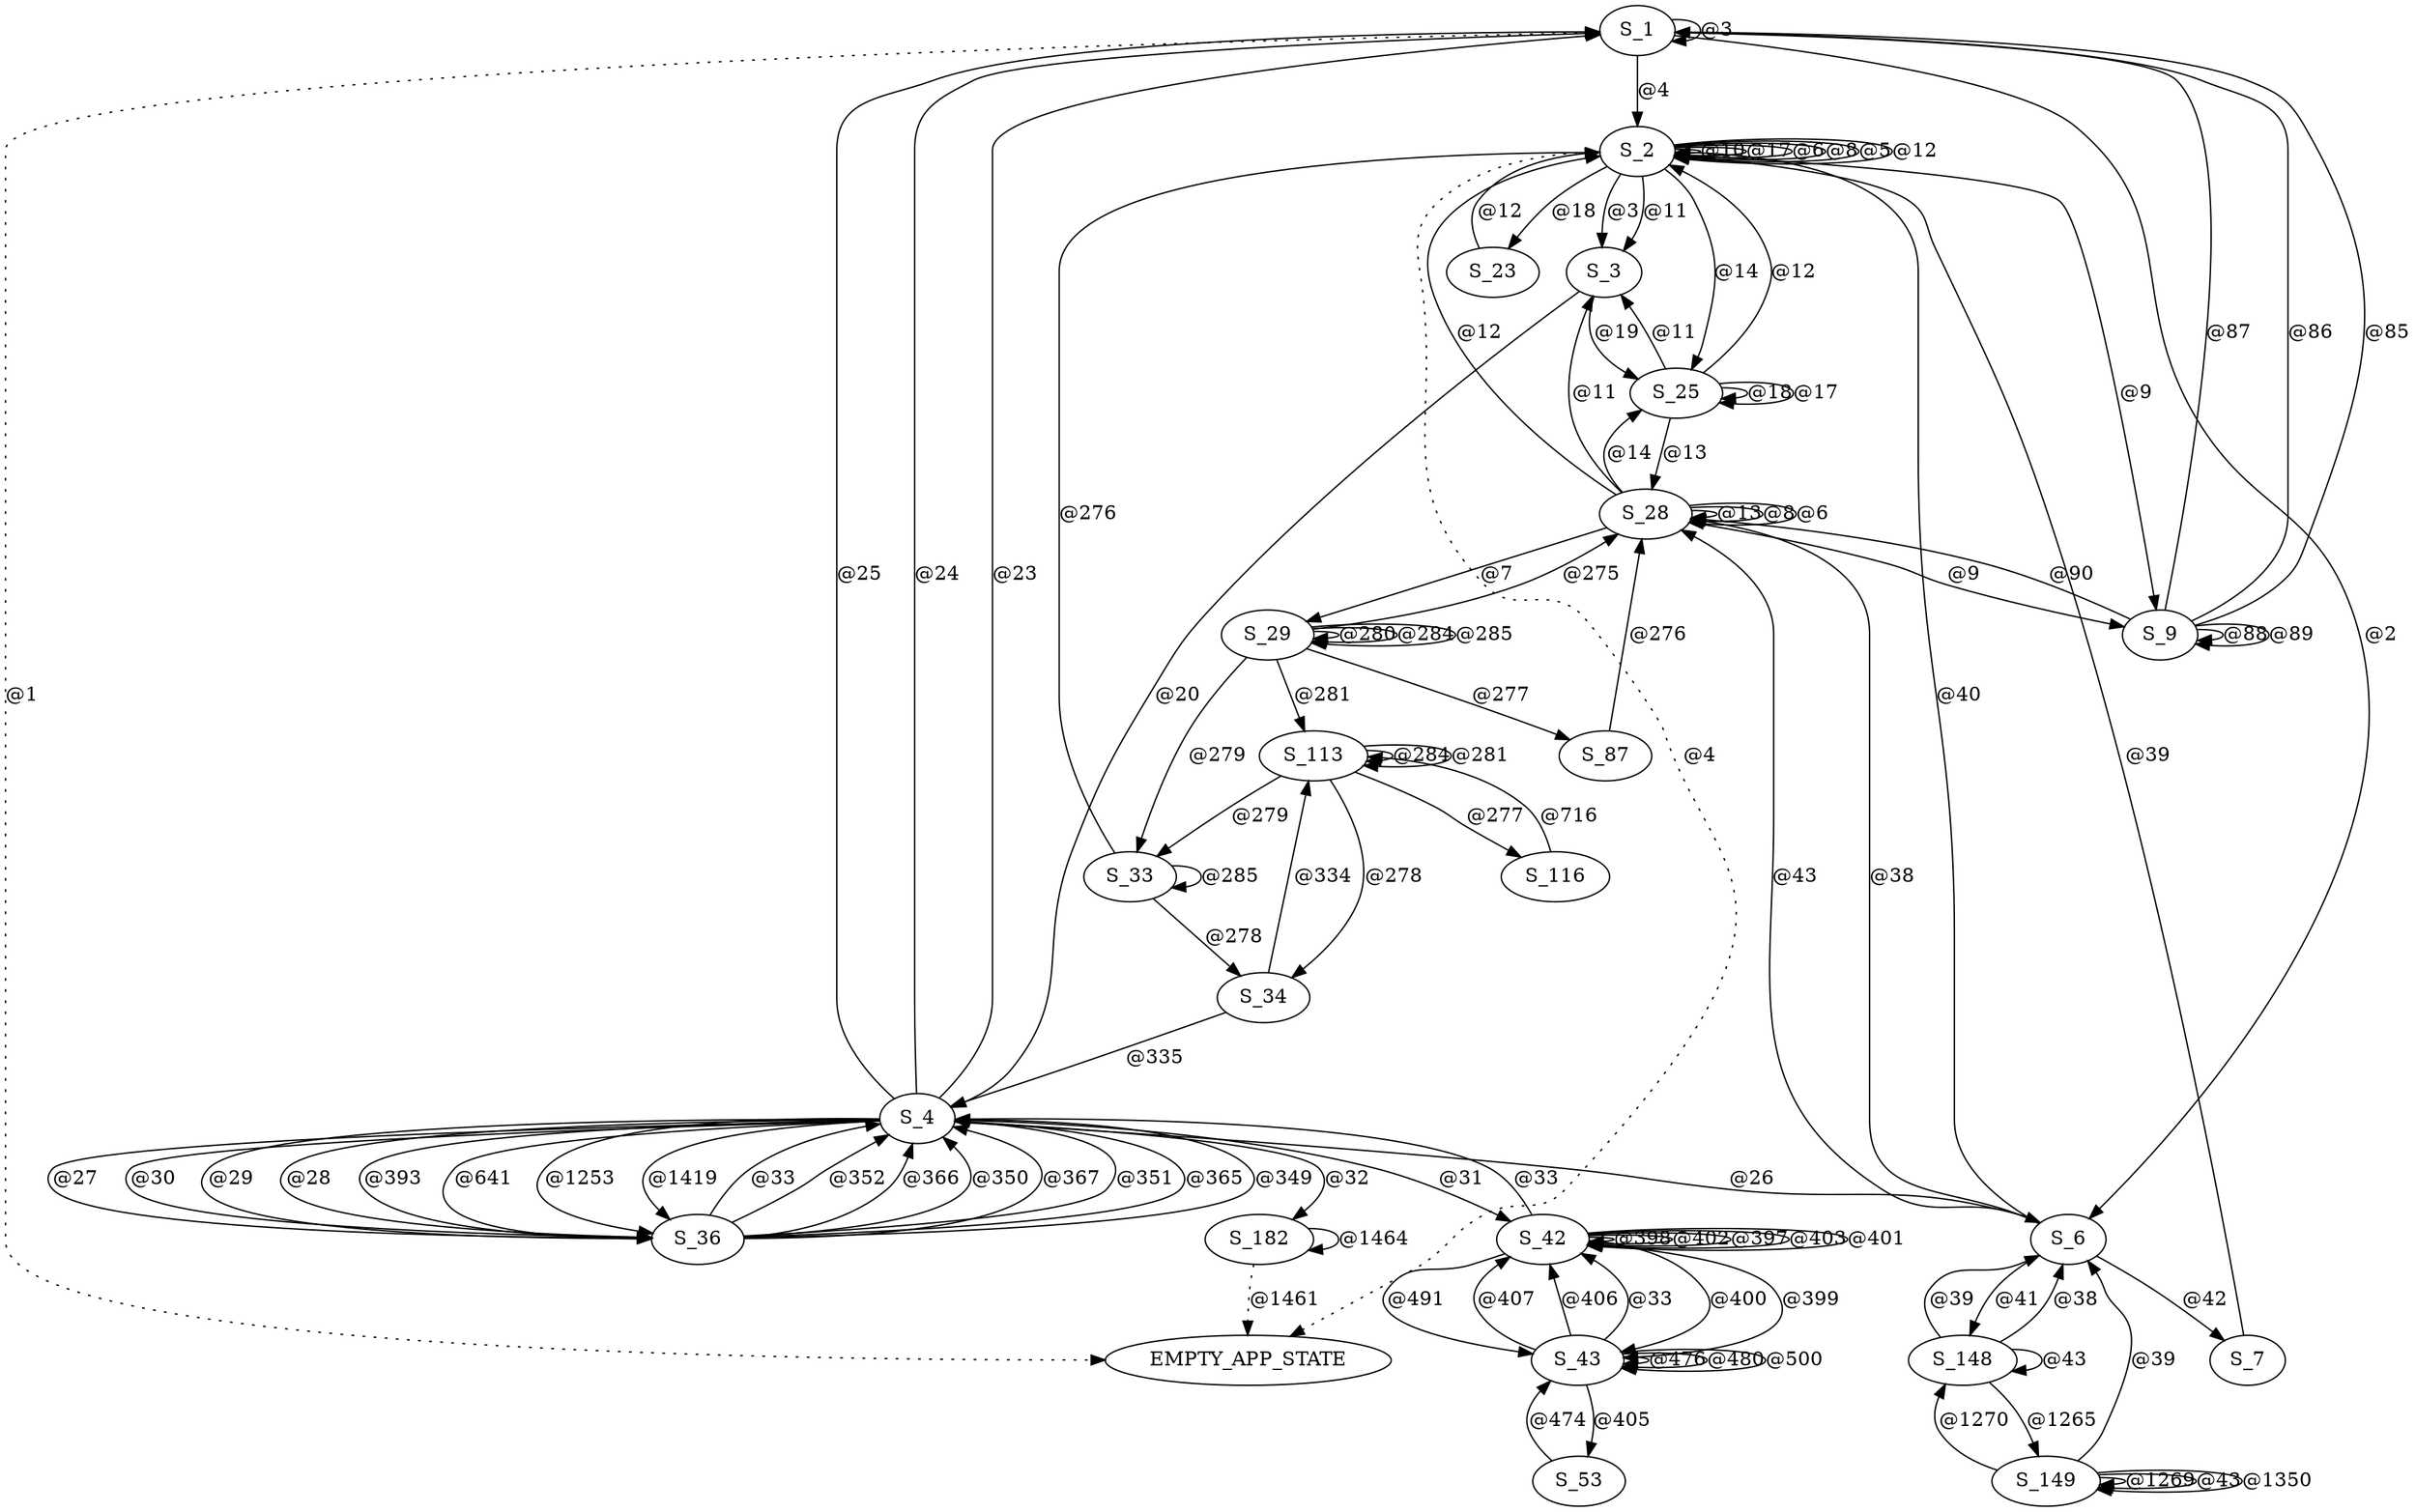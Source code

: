 digraph graphtest {
  S_1 -> S_2  [ label="@4"] ;
  S_1 -> S_6  [ label="@2"] ;
  S_1 -> EMPTY_APP_STATE  [ style=dotted,label="@1"] ;
  S_1 -> S_1  [ label="@3"] ;
  S_2 -> S_3  [ label="@3"] ;
  S_2 -> S_9  [ label="@9"] ;
  S_2 -> S_2  [ label="@10"] ;
  S_2 -> S_2  [ label="@17"] ;
  S_2 -> S_2  [ label="@6"] ;
  S_2 -> S_2  [ label="@8"] ;
  S_2 -> S_2  [ label="@5"] ;
  S_2 -> S_23  [ label="@18"] ;
  S_2 -> S_25  [ label="@14"] ;
  S_2 -> S_3  [ label="@11"] ;
  S_2 -> EMPTY_APP_STATE  [ style=dotted,label="@4"] ;
  S_2 -> S_2  [ label="@12"] ;
  S_3 -> S_4  [ label="@20"] ;
  S_3 -> S_25  [ label="@19"] ;
  S_4 -> S_1  [ label="@24"] ;
  S_4 -> S_36  [ label="@27"] ;
  S_4 -> S_36  [ label="@30"] ;
  S_4 -> S_36  [ label="@29"] ;
  S_4 -> S_42  [ label="@31"] ;
  S_4 -> S_36  [ label="@28"] ;
  S_4 -> S_1  [ label="@23"] ;
  S_4 -> S_1  [ label="@25"] ;
  S_4 -> S_36  [ label="@393"] ;
  S_4 -> S_6  [ label="@26"] ;
  S_4 -> S_36  [ label="@641"] ;
  S_4 -> S_36  [ label="@1253"] ;
  S_4 -> S_36  [ label="@1419"] ;
  S_4 -> S_182  [ label="@32"] ;
  S_6 -> S_7  [ label="@42"] ;
  S_6 -> S_2  [ label="@40"] ;
  S_6 -> S_28  [ label="@38"] ;
  S_6 -> S_28  [ label="@43"] ;
  S_6 -> S_148  [ label="@41"] ;
  S_7 -> S_2  [ label="@39"] ;
  S_9 -> S_9  [ label="@88"] ;
  S_9 -> S_1  [ label="@87"] ;
  S_9 -> S_9  [ label="@89"] ;
  S_9 -> S_28  [ label="@90"] ;
  S_9 -> S_1  [ label="@86"] ;
  S_9 -> S_1  [ label="@85"] ;
  S_23 -> S_2  [ label="@12"] ;
  S_25 -> S_3  [ label="@11"] ;
  S_25 -> S_28  [ label="@13"] ;
  S_25 -> S_2  [ label="@12"] ;
  S_25 -> S_25  [ label="@18"] ;
  S_25 -> S_25  [ label="@17"] ;
  S_28 -> S_29  [ label="@7"] ;
  S_28 -> S_9  [ label="@9"] ;
  S_28 -> S_25  [ label="@14"] ;
  S_28 -> S_28  [ label="@13"] ;
  S_28 -> S_28  [ label="@8"] ;
  S_28 -> S_28  [ label="@6"] ;
  S_28 -> S_2  [ label="@12"] ;
  S_28 -> S_3  [ label="@11"] ;
  S_29 -> S_29  [ label="@280"] ;
  S_29 -> S_28  [ label="@275"] ;
  S_29 -> S_33  [ label="@279"] ;
  S_29 -> S_29  [ label="@284"] ;
  S_29 -> S_87  [ label="@277"] ;
  S_29 -> S_29  [ label="@285"] ;
  S_29 -> S_113  [ label="@281"] ;
  S_33 -> S_34  [ label="@278"] ;
  S_33 -> S_33  [ label="@285"] ;
  S_33 -> S_2  [ label="@276"] ;
  S_34 -> S_4  [ label="@335"] ;
  S_34 -> S_113  [ label="@334"] ;
  S_36 -> S_4  [ label="@33"] ;
  S_36 -> S_4  [ label="@352"] ;
  S_36 -> S_4  [ label="@366"] ;
  S_36 -> S_4  [ label="@350"] ;
  S_36 -> S_4  [ label="@367"] ;
  S_36 -> S_4  [ label="@351"] ;
  S_36 -> S_4  [ label="@365"] ;
  S_36 -> S_4  [ label="@349"] ;
  S_42 -> S_43  [ label="@400"] ;
  S_42 -> S_42  [ label="@398"] ;
  S_42 -> S_42  [ label="@402"] ;
  S_42 -> S_42  [ label="@397"] ;
  S_42 -> S_42  [ label="@403"] ;
  S_42 -> S_42  [ label="@401"] ;
  S_42 -> S_43  [ label="@399"] ;
  S_42 -> S_43  [ label="@491"] ;
  S_42 -> S_4  [ label="@33"] ;
  S_43 -> S_42  [ label="@407"] ;
  S_43 -> S_42  [ label="@406"] ;
  S_43 -> S_53  [ label="@405"] ;
  S_43 -> S_43  [ label="@476"] ;
  S_43 -> S_43  [ label="@480"] ;
  S_43 -> S_43  [ label="@500"] ;
  S_43 -> S_42  [ label="@33"] ;
  S_53 -> S_43  [ label="@474"] ;
  S_87 -> S_28  [ label="@276"] ;
  S_113 -> S_34  [ label="@278"] ;
  S_113 -> S_116  [ label="@277"] ;
  S_113 -> S_113  [ label="@284"] ;
  S_113 -> S_113  [ label="@281"] ;
  S_113 -> S_33  [ label="@279"] ;
  S_116 -> S_113  [ label="@716"] ;
  S_148 -> S_149  [ label="@1265"] ;
  S_148 -> S_6  [ label="@38"] ;
  S_148 -> S_6  [ label="@39"] ;
  S_148 -> S_148  [ label="@43"] ;
  S_149 -> S_148  [ label="@1270"] ;
  S_149 -> S_149  [ label="@1269"] ;
  S_149 -> S_149  [ label="@43"] ;
  S_149 -> S_6  [ label="@39"] ;
  S_149 -> S_149  [ label="@1350"] ;
  S_182 -> S_182  [ label="@1464"] ;
  S_182 -> EMPTY_APP_STATE  [ style=dotted,label="@1461"] ;
}